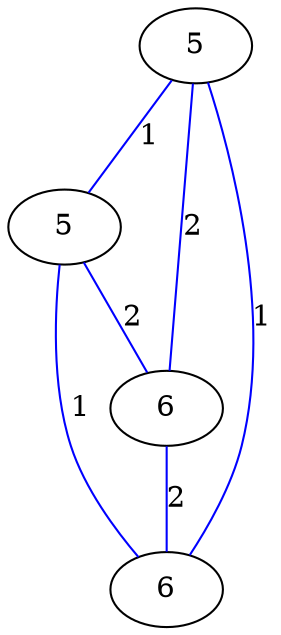 graph G {
	0 [label="5"];
	1 [label="5"];
	2 [label="6"];
	3 [label="6"];
	0 -- 1 [label="1", color=blue];
	0 -- 2 [label="2", color=blue];
	0 -- 3 [label="1", color=blue];
	1 -- 2 [label="2", color=blue];
	1 -- 3 [label="1", color=blue];
	2 -- 3 [label="2", color=blue];
}